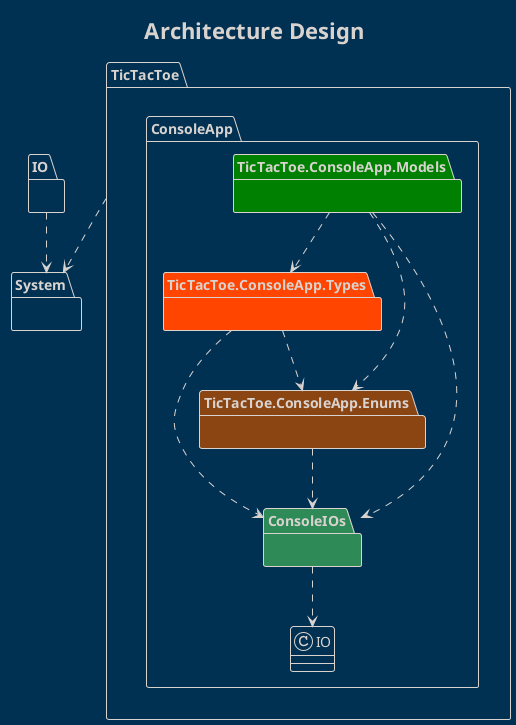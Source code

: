 @startuml Architecture Design
    !theme blueprint
    title Architecture Design

    package TicTacToe{
        package ConsoleApp{
            namespace Models #Green{}
            namespace Types #OrangeRed{}
            namespace Enums #SaddleBrown{}
            namespace ConsoleIOs #SeaGreen {
            }
            ConsoleIOs ..> IO

            Models ..> Enums
            Models ..> Types
            Models ..> ConsoleIOs

            Types ..> Enums
            Types..> ConsoleIOs

            Enums ..> ConsoleIOs

            
        }
    }
    TicTacToe ..> System

    package System{
    }
    
    package IO{
    }
    IO ..> System
@enduml

@startuml Use Case Design ConfigurePlayer
    !theme blueprint
    allow_mixing
    title Use Case Design - ConfigurePlayer
    
    actor "Player" as User
    
    package Models{
        object ":TicTacToe" as TicTacToe{
        }    
        object ":PlayerConfiguration" as PlayerConfiguration{
        }        
        object ":Player" as Player{
        }    
    }

    package Enums{
        object ":Message" as Message{
        }    
        object ":Error" as Error{
        }    
        object ":Token" as Token{
        }    
    }

    package ConsoleIOs{                
        object ":ConsoleIO" as ConsoleIO{
        }    
    }

    User --> TicTacToe : ConfigurePlayer()
        TicTacToe --> PlayerConfiguration : ConfigurePlayer()
            PlayerConfiguration --> Message : GetMessage()
            PlayerConfiguration --> ConsoleIO : ReadInt(Message)
            PlayerConfiguration --> Error : IsNull() \nWriteLine()
                Error --> ConsoleIO : WriteLine(ErrorMessage)
            PlayerConfiguration --> Token : GetTokens()
            PlayerConfiguration --> Player : Create(Token)

@enduml

@startuml Use Case Design Start
    !theme blueprint
    allow_mixing
    title Use Case Design - Start
    
    actor "Player" as User
    
    package Models{
        object ":TicTacToe" as TicTacToe{
        }
        object ":Board" as Board{
        }    
        object ":Player" as Player{
        }    
    }

    package Enums{
        object ":Message" as Message{
        }    
        object ":Token" as Token{
        }    
    }

    package Types{                
        object ":Coordinte" as Coordinte{
        }    
    }

    package ConsoleIOs{                
        object ":ConsoleIO" as ConsoleIO{
        }    
    }

    User --> TicTacToe : Start()
        TicTacToe --> Board : NewGame()
            Board --> Message
                note on link
                    HorizontalLine.WriteLine()
                    VerticalLine.Write()
                endnote
            Board --> Coordinte : GetCoordinate(i,j)
            Board --> Token : Write()
            Board --> ConsoleIO : WriteLine()
        TicTacToe --> Player : NewGame()
@enduml

@startuml Use Case Design Play
    !theme blueprint
    allow_mixing
    title Use Case Design - Play
    
    actor "Player" as User
    
    package Models{
        object ":TicTacToe" as TicTacToe{
        }
        object ":Board" as Board{
        }    
        object ":Turn" as Turn{
        }   
        object ":Player" as Player{
        }    
    }

    package Enums{
        object ":Message" as Message{
        }    
        object ":Token" as Token{
        }    
        object ":Error" as Error{
        }    
    }

    package Types{                
        object ":Coordinte" as Coordinte{
        }               
        object ":ClosedInterval" as ClosedInterval{
        }    
    }

    package ConsoleIOs{                
        object ":ConsoleIO" as ConsoleIO{
        }    
    }

    User --> TicTacToe : Play()
        TicTacToe --> Turn : GetCurrent()\nChange()
            Turn --> Player : GetPlayer()
        TicTacToe --> Message : WriteLine(player)
            Message --> ConsoleIO : WriteLine(player)
        TicTacToe --> Player 
            note on link
                HasToken()
                PutToken()
                MoveToken()
                WriteWinnerMessage()
            endnote
            Player --> Message : GetMessage(EnterCoordinate)\nGetMessage(EnterOriginCoordinateToMove)\nGetMessage(EnterTargetCoordinateToPut)
            Player --> Coordinte : Read(Message)
                Coordinte --> Message : GetRow()\nGetColunm()
                Coordinte --> ConsoleIO : ReadInt(row)\nReadInt(colunm)
                Coordinte --> ClosedInterval : IsValir(row)\nIsValir(colunm)
                Coordinte --> Error : IsNull(Error)\nWriteLine(ErrorMessage)
            Player --> Token : GetToken()
            Player --> Board 
                note on link
                    PutToken(target, token)
                    IsEmpty(target, token)
                    MoveToken(origin, target)
                    IsOccupied(Coordinate, Token)
                endnote
            Player --> Error : IsNull()\nError.WriteLine()
                Error --> ConsoleIO : WriteLine(Error)
        TicTacToe --> Board : IsWinner()
@enduml

@startuml Use Case Design Resume
    !theme blueprint
    allow_mixing
    title Use Case Design - Resume
    
    actor "Player" as User
    
    package Models{
        object ":TicTacToe" as TicTacToe{
        }
        object ":Turn" as Turn{
        }   
        object ":Player" as Player{
        }    
    }

    package Enums{
        object ":Message" as Message{
        }    
    }

    package ConsoleIOs{                
        object ":ConsoleIO" as ConsoleIO{
        }             
        object ":YesNotDialog" as YesNotDialog{
        }    
    }

    User --> TicTacToe : IsResume()
        TicTacToe --> Turn : GetCurrent()
            Turn --> Player : GetPlayer()
        TicTacToe --> Player : IsContinue()
            Player --> Message : GetMessage(Resume)
            Player --> YesNotDialog : Read(Message)\nIsAffirmative()
                YesNotDialog --> ConsoleIO : ReadChar(Message)

@enduml

@startuml Design Class Models
    !theme blueprint
    title Design Class - Models

    package TicTacToe{
        package ConsoleApp{  
            namespace Models{
                class TicTacToe{
                    ~TicTacToe()
                    ~Run()
                    -ConfigurePlayer(Board)
                    -Start()
                    -Play()
                    -IsResume() : boolean
                }
                TicTacToe *--> Board
                TicTacToe *--> Turn
                TicTacToe *--> "2" Player
                TicTacToe ..> PlayerConfiguration

                class Board{
                    ~Board()
                    ~Reset()
                    -GetToken(Coordinate)
                    ~PutToken(Coordinate, Token)
                    ~MoveToken(Origin, Target)
                    ~IsTicTacToe(Token) : boolean
                    ~IsEmpty(Coordinate) : boolean
                    ~IsOccupied(Coordinate, Token) : boolean
                }

                class Turn{
                    -{static}MaxPlayers
                    -current : int
                    ~Turn(Players)
                    +Change()
                    +GetCurrent() : Player
                }
                Turn --> "2" Player 

                class Player{
                    -tokens : int
                    ~Player(Board, Token)
                    ~GetToken() : Token
                    ~HasToken() : boolean
                    ~PutToken()
                    ~GetCoordinate(Message) : Coordinate
                    ~CheckErrorToPut(Coordinate) : Error
                    ~MoveToken()
                    ~CheckOriginErrorToMove(origin) : Error
                    ~CheckTargetErrorToMove(origin, target) : Error
                    ~WriteWinner()
                }
                Player --> Board

                class PlayerConfiguration{
                    ~PlayerConfiguration()
                    ~ConfigurePlayer(Board) : Players
                }
                PlayerConfiguration ..> "2" Player
                PlayerConfiguration ..> Board
            }

            namespace Types{
                class Coordinate{
                }
                Coordinate <.up. Models.Board
                Coordinate <.up. Models.Player
            }

            namespace Enums{
                enum Message{
                }
                Message <.up. Models.Player

                enum Token{
                }
                Token <.up. Models.Board
                Token <.up. Models.Player
                Token <.up. Models.PlayerConfiguration

                enum Error{
                }
                Error <.up. Models.Player
            }

            namespace ConsoleIOs{
                class ConsoleIO{
                }
                ConsoleIO <.up. Models.Player
                ConsoleIO <.up. Models.PlayerConfiguration

                class YesNotDialog{
                }
                YesNotDialog <.up. Models.Player
            }
        }
    }
@enduml

@startuml Design Class Types
    !theme blueprint
    title Design Class - Types

    package TicTacToe{
        package ConsoleApp{  
            namespace Types{
                class Coordinate{
                    ~{static}Dimension
                    -row : int
                    -colunm : int
                    ~Coordinate()
                    ~Coordinate(row, colunm)
                    ~GetRow() : int
                    ~GetColunm() : int
                    ~Read()
                    ~ReadRamdon()
                    ~IsValid()
                }
                Coordinate ..> ClosedInterval
                
                class ClosedInterval{
                    -min : int
                    -max : int
                    ~ClosedInterval(min, max)
                    ~IsValid(value) : boolean
                }
            }

            namespace Enums{
                enum Message{
                }
                Message <.up. Types.Coordinate

                enum Error{
                }
                Error <.up. Types.Coordinate
            }

            namespace ConsoleIOs{
                class ConsoleIO{
                }
                ConsoleIO <.up. Types.Coordinate
            }
        }
    }
@enduml

@startuml Design Class Enums
    !theme blueprint
    title Design Class - Enums

    package TicTacToe{
        package ConsoleApp{  

            namespace Enums{
                enum Message{
                    +TicTacToe
                    +HorizontalLine
                    +VerticalLine
                    +Row
                    +Colunm
                    +CurrentTurn
                    +EnterCoordinateToPut
                    +EnterOriginCoordinateToMove
                    +EnterTargetCoordinateToMove
                    +Error
                    +WinnerMessage
                    +Resume
                    +Goodbye
                    +GetToString(Message) : string
                    +Write(Message)
                    +WriteLine(Message)
                    +WriteLine(Message, title)
                }

                enum Error{
                    ~SquareIsOutOfRange
                    ~SquareIsOccupied
                    ~SquareIsEmpty
                    ~TokenIsNotOfCurrentPlayer
                    ~SquareCannotBeSameCoordinate
                    ~Null
                    ~IsNull(Error) : boolean
                    ~WriteLine(Error)
                }

                enum Token{
                    ~X
                    ~O
                    ~Null
                    ~GetToString() : String
                }
            }

            namespace ConsoleIOs{
                class ConsoleIO{
                }
                ConsoleIO <.up. Enums.Message
                ConsoleIO <.up. Enums.Error
            }
        }
    }
@enduml
